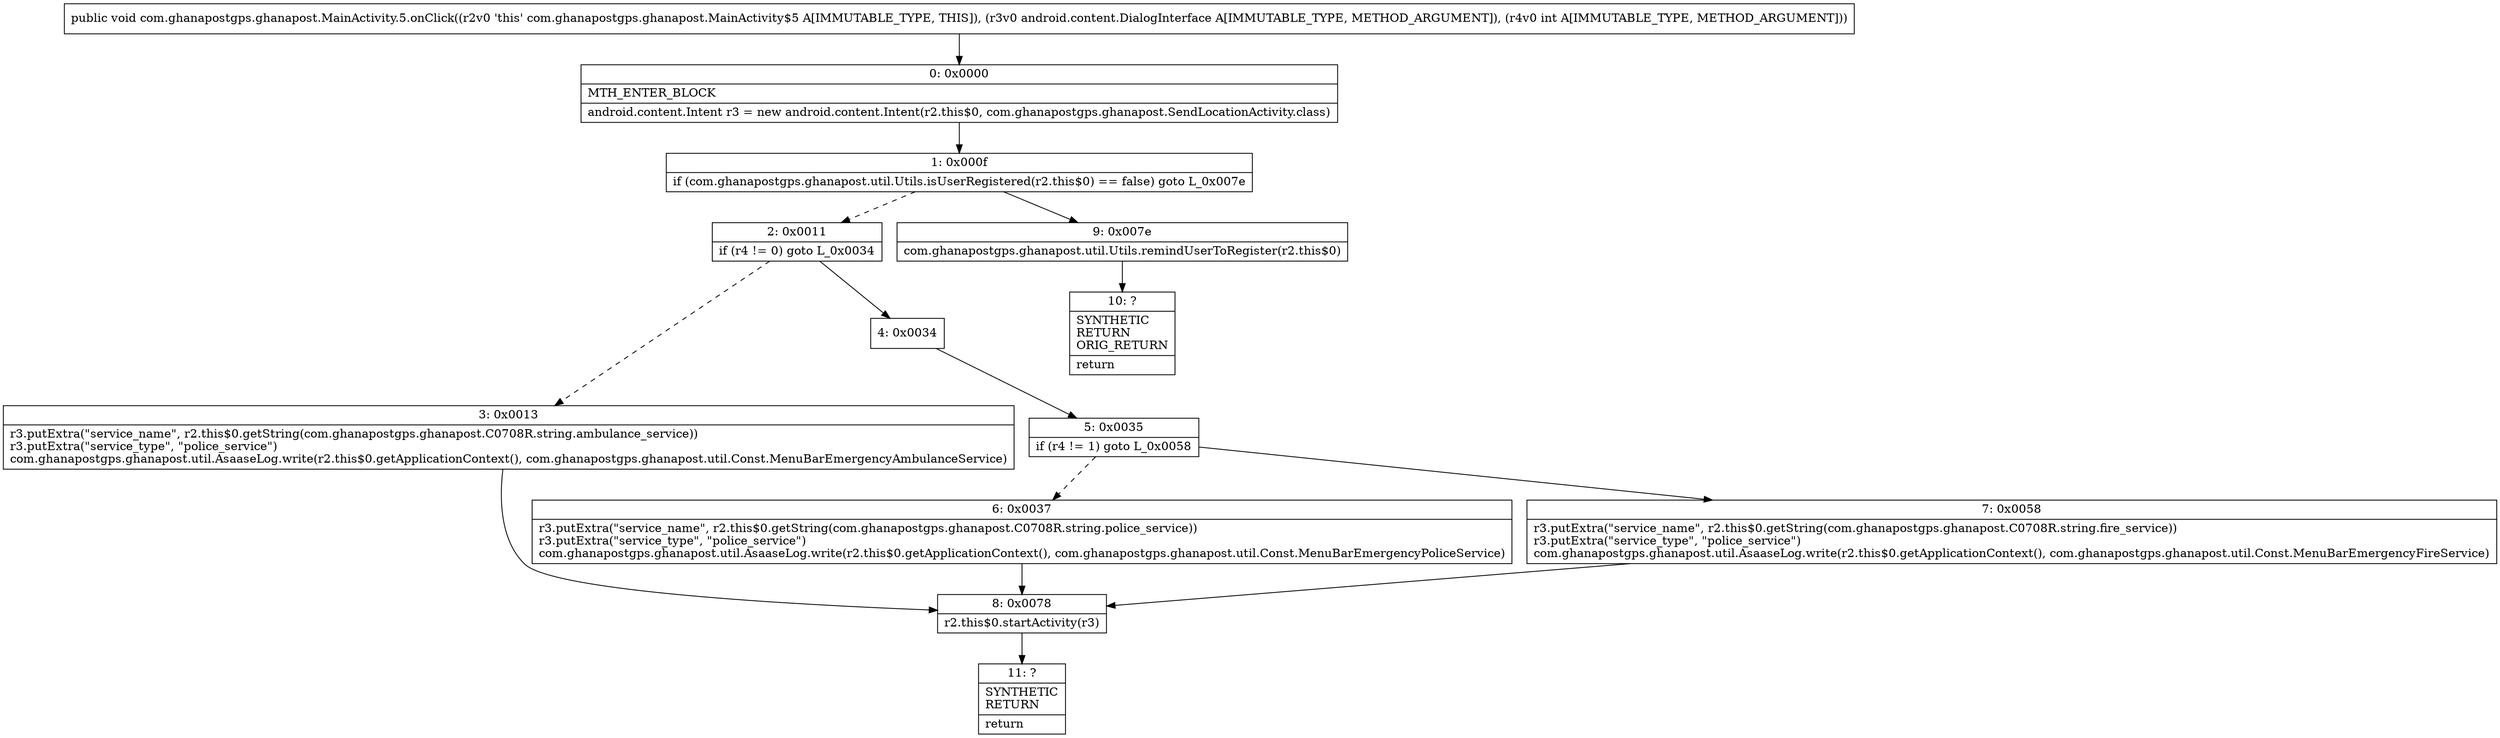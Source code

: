 digraph "CFG forcom.ghanapostgps.ghanapost.MainActivity.5.onClick(Landroid\/content\/DialogInterface;I)V" {
Node_0 [shape=record,label="{0\:\ 0x0000|MTH_ENTER_BLOCK\l|android.content.Intent r3 = new android.content.Intent(r2.this$0, com.ghanapostgps.ghanapost.SendLocationActivity.class)\l}"];
Node_1 [shape=record,label="{1\:\ 0x000f|if (com.ghanapostgps.ghanapost.util.Utils.isUserRegistered(r2.this$0) == false) goto L_0x007e\l}"];
Node_2 [shape=record,label="{2\:\ 0x0011|if (r4 != 0) goto L_0x0034\l}"];
Node_3 [shape=record,label="{3\:\ 0x0013|r3.putExtra(\"service_name\", r2.this$0.getString(com.ghanapostgps.ghanapost.C0708R.string.ambulance_service))\lr3.putExtra(\"service_type\", \"police_service\")\lcom.ghanapostgps.ghanapost.util.AsaaseLog.write(r2.this$0.getApplicationContext(), com.ghanapostgps.ghanapost.util.Const.MenuBarEmergencyAmbulanceService)\l}"];
Node_4 [shape=record,label="{4\:\ 0x0034}"];
Node_5 [shape=record,label="{5\:\ 0x0035|if (r4 != 1) goto L_0x0058\l}"];
Node_6 [shape=record,label="{6\:\ 0x0037|r3.putExtra(\"service_name\", r2.this$0.getString(com.ghanapostgps.ghanapost.C0708R.string.police_service))\lr3.putExtra(\"service_type\", \"police_service\")\lcom.ghanapostgps.ghanapost.util.AsaaseLog.write(r2.this$0.getApplicationContext(), com.ghanapostgps.ghanapost.util.Const.MenuBarEmergencyPoliceService)\l}"];
Node_7 [shape=record,label="{7\:\ 0x0058|r3.putExtra(\"service_name\", r2.this$0.getString(com.ghanapostgps.ghanapost.C0708R.string.fire_service))\lr3.putExtra(\"service_type\", \"police_service\")\lcom.ghanapostgps.ghanapost.util.AsaaseLog.write(r2.this$0.getApplicationContext(), com.ghanapostgps.ghanapost.util.Const.MenuBarEmergencyFireService)\l}"];
Node_8 [shape=record,label="{8\:\ 0x0078|r2.this$0.startActivity(r3)\l}"];
Node_9 [shape=record,label="{9\:\ 0x007e|com.ghanapostgps.ghanapost.util.Utils.remindUserToRegister(r2.this$0)\l}"];
Node_10 [shape=record,label="{10\:\ ?|SYNTHETIC\lRETURN\lORIG_RETURN\l|return\l}"];
Node_11 [shape=record,label="{11\:\ ?|SYNTHETIC\lRETURN\l|return\l}"];
MethodNode[shape=record,label="{public void com.ghanapostgps.ghanapost.MainActivity.5.onClick((r2v0 'this' com.ghanapostgps.ghanapost.MainActivity$5 A[IMMUTABLE_TYPE, THIS]), (r3v0 android.content.DialogInterface A[IMMUTABLE_TYPE, METHOD_ARGUMENT]), (r4v0 int A[IMMUTABLE_TYPE, METHOD_ARGUMENT])) }"];
MethodNode -> Node_0;
Node_0 -> Node_1;
Node_1 -> Node_2[style=dashed];
Node_1 -> Node_9;
Node_2 -> Node_3[style=dashed];
Node_2 -> Node_4;
Node_3 -> Node_8;
Node_4 -> Node_5;
Node_5 -> Node_6[style=dashed];
Node_5 -> Node_7;
Node_6 -> Node_8;
Node_7 -> Node_8;
Node_8 -> Node_11;
Node_9 -> Node_10;
}


